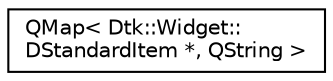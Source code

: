 digraph "类继承关系图"
{
  edge [fontname="Helvetica",fontsize="10",labelfontname="Helvetica",labelfontsize="10"];
  node [fontname="Helvetica",fontsize="10",shape=record];
  rankdir="LR";
  Node0 [label="QMap\< Dtk::Widget::\lDStandardItem *, QString \>",height=0.2,width=0.4,color="black", fillcolor="white", style="filled",URL="$class_q_map.html"];
}
